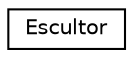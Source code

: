 digraph "Representação gráfica da hiearquia da classe"
{
 // LATEX_PDF_SIZE
  edge [fontname="Helvetica",fontsize="10",labelfontname="Helvetica",labelfontsize="10"];
  node [fontname="Helvetica",fontsize="10",shape=record];
  rankdir="LR";
  Node0 [label="Escultor",height=0.2,width=0.4,color="black", fillcolor="white", style="filled",URL="$class_escultor.html",tooltip="The Escultor class Classe responsável por gerar o Escultor da figura 3D, dentro dessa classe encontra..."];
}
